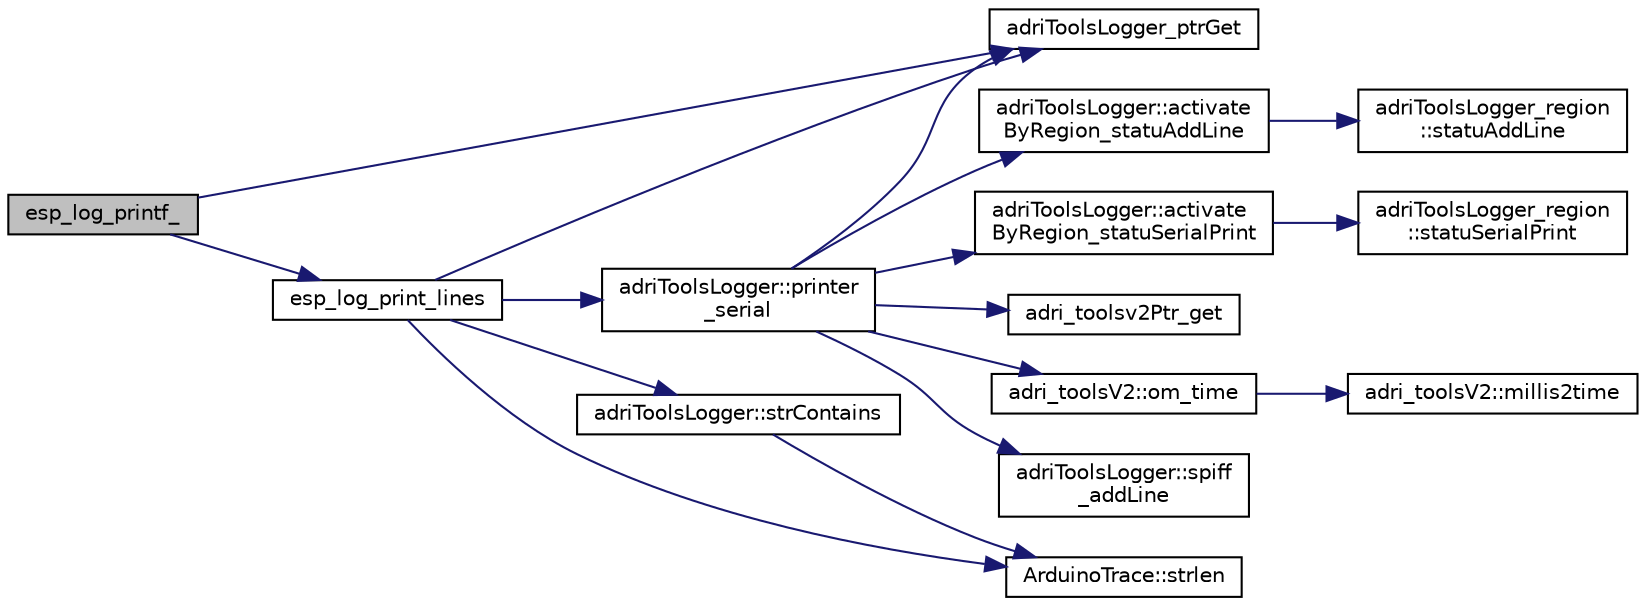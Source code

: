 digraph "esp_log_printf_"
{
 // LATEX_PDF_SIZE
  edge [fontname="Helvetica",fontsize="10",labelfontname="Helvetica",labelfontsize="10"];
  node [fontname="Helvetica",fontsize="10",shape=record];
  rankdir="LR";
  Node1 [label="esp_log_printf_",height=0.2,width=0.4,color="black", fillcolor="grey75", style="filled", fontcolor="black",tooltip=" "];
  Node1 -> Node2 [color="midnightblue",fontsize="10",style="solid",fontname="Helvetica"];
  Node2 [label="adriToolsLogger_ptrGet",height=0.2,width=0.4,color="black", fillcolor="white", style="filled",URL="$logger_8cpp.html#a116548807732c186911fa15ac1f1f5f8",tooltip="ptr ver la dernierre instance de la classe \"adriToolsLogger\""];
  Node1 -> Node3 [color="midnightblue",fontsize="10",style="solid",fontname="Helvetica"];
  Node3 [label="esp_log_print_lines",height=0.2,width=0.4,color="black", fillcolor="white", style="filled",URL="$logger_8cpp.html#a78d70cc9c535c61c31b5c8ca484a0ef3",tooltip=" "];
  Node3 -> Node2 [color="midnightblue",fontsize="10",style="solid",fontname="Helvetica"];
  Node3 -> Node4 [color="midnightblue",fontsize="10",style="solid",fontname="Helvetica"];
  Node4 [label="adriToolsLogger::printer\l_serial",height=0.2,width=0.4,color="black", fillcolor="white", style="filled",URL="$classadri_tools_logger.html#a1f00d3da522d8783f153aca6fb8c9cc6",tooltip="fonction final pour le \"printf\" et \"littfs\""];
  Node4 -> Node5 [color="midnightblue",fontsize="10",style="solid",fontname="Helvetica"];
  Node5 [label="adriToolsLogger::activate\lByRegion_statuAddLine",height=0.2,width=0.4,color="black", fillcolor="white", style="filled",URL="$classadri_tools_logger.html#ab8896b040f54087175389b65a6728b59",tooltip="obtenir si la region peut \"littlefs\""];
  Node5 -> Node6 [color="midnightblue",fontsize="10",style="solid",fontname="Helvetica"];
  Node6 [label="adriToolsLogger_region\l::statuAddLine",height=0.2,width=0.4,color="black", fillcolor="white", style="filled",URL="$classadri_tools_logger__region.html#a9c918f36188c558f3962ad7b05e74618",tooltip="get the value of _addLine"];
  Node4 -> Node7 [color="midnightblue",fontsize="10",style="solid",fontname="Helvetica"];
  Node7 [label="adriToolsLogger::activate\lByRegion_statuSerialPrint",height=0.2,width=0.4,color="black", fillcolor="white", style="filled",URL="$classadri_tools_logger.html#ac72a3b5d3e752b99ec647a28160ad84e",tooltip="obtenir si la region peut \"printf\""];
  Node7 -> Node8 [color="midnightblue",fontsize="10",style="solid",fontname="Helvetica"];
  Node8 [label="adriToolsLogger_region\l::statuSerialPrint",height=0.2,width=0.4,color="black", fillcolor="white", style="filled",URL="$classadri_tools_logger__region.html#a71b9ec397a6f8f1b3fb1a26b419b1be5",tooltip="get the value of _serial"];
  Node4 -> Node9 [color="midnightblue",fontsize="10",style="solid",fontname="Helvetica"];
  Node9 [label="adri_toolsv2Ptr_get",height=0.2,width=0.4,color="black", fillcolor="white", style="filled",URL="$core_8cpp.html#a2b69a357d9a2272f5e1839ab22a1b27d",tooltip=" "];
  Node4 -> Node2 [color="midnightblue",fontsize="10",style="solid",fontname="Helvetica"];
  Node4 -> Node10 [color="midnightblue",fontsize="10",style="solid",fontname="Helvetica"];
  Node10 [label="adri_toolsV2::om_time",height=0.2,width=0.4,color="black", fillcolor="white", style="filled",URL="$classadri__tools_v2.html#a8ffd27d9bf5a5ce2bb83214b20d7ffe2",tooltip=" "];
  Node10 -> Node11 [color="midnightblue",fontsize="10",style="solid",fontname="Helvetica"];
  Node11 [label="adri_toolsV2::millis2time",height=0.2,width=0.4,color="black", fillcolor="white", style="filled",URL="$classadri__tools_v2.html#ab7e3a88c1cd221c952d3f1b3ce361cc7",tooltip=" "];
  Node4 -> Node12 [color="midnightblue",fontsize="10",style="solid",fontname="Helvetica"];
  Node12 [label="adriToolsLogger::spiff\l_addLine",height=0.2,width=0.4,color="black", fillcolor="white", style="filled",URL="$classadri_tools_logger.html#a46271f530b5368e4acedee9498e5bb7e",tooltip="ajoute un ligne au fichier log"];
  Node3 -> Node13 [color="midnightblue",fontsize="10",style="solid",fontname="Helvetica"];
  Node13 [label="adriToolsLogger::strContains",height=0.2,width=0.4,color="black", fillcolor="white", style="filled",URL="$classadri_tools_logger.html#aab3dd527fef5e19d2753f2fdc72f64fc",tooltip="recherche des similitude dans une chaine de caractére"];
  Node13 -> Node14 [color="midnightblue",fontsize="10",style="solid",fontname="Helvetica"];
  Node14 [label="ArduinoTrace::strlen",height=0.2,width=0.4,color="black", fillcolor="white", style="filled",URL="$namespace_arduino_trace.html#a3089af7d454fda5903dc27fbdba9c4ff",tooltip=" "];
  Node3 -> Node14 [color="midnightblue",fontsize="10",style="solid",fontname="Helvetica"];
}
